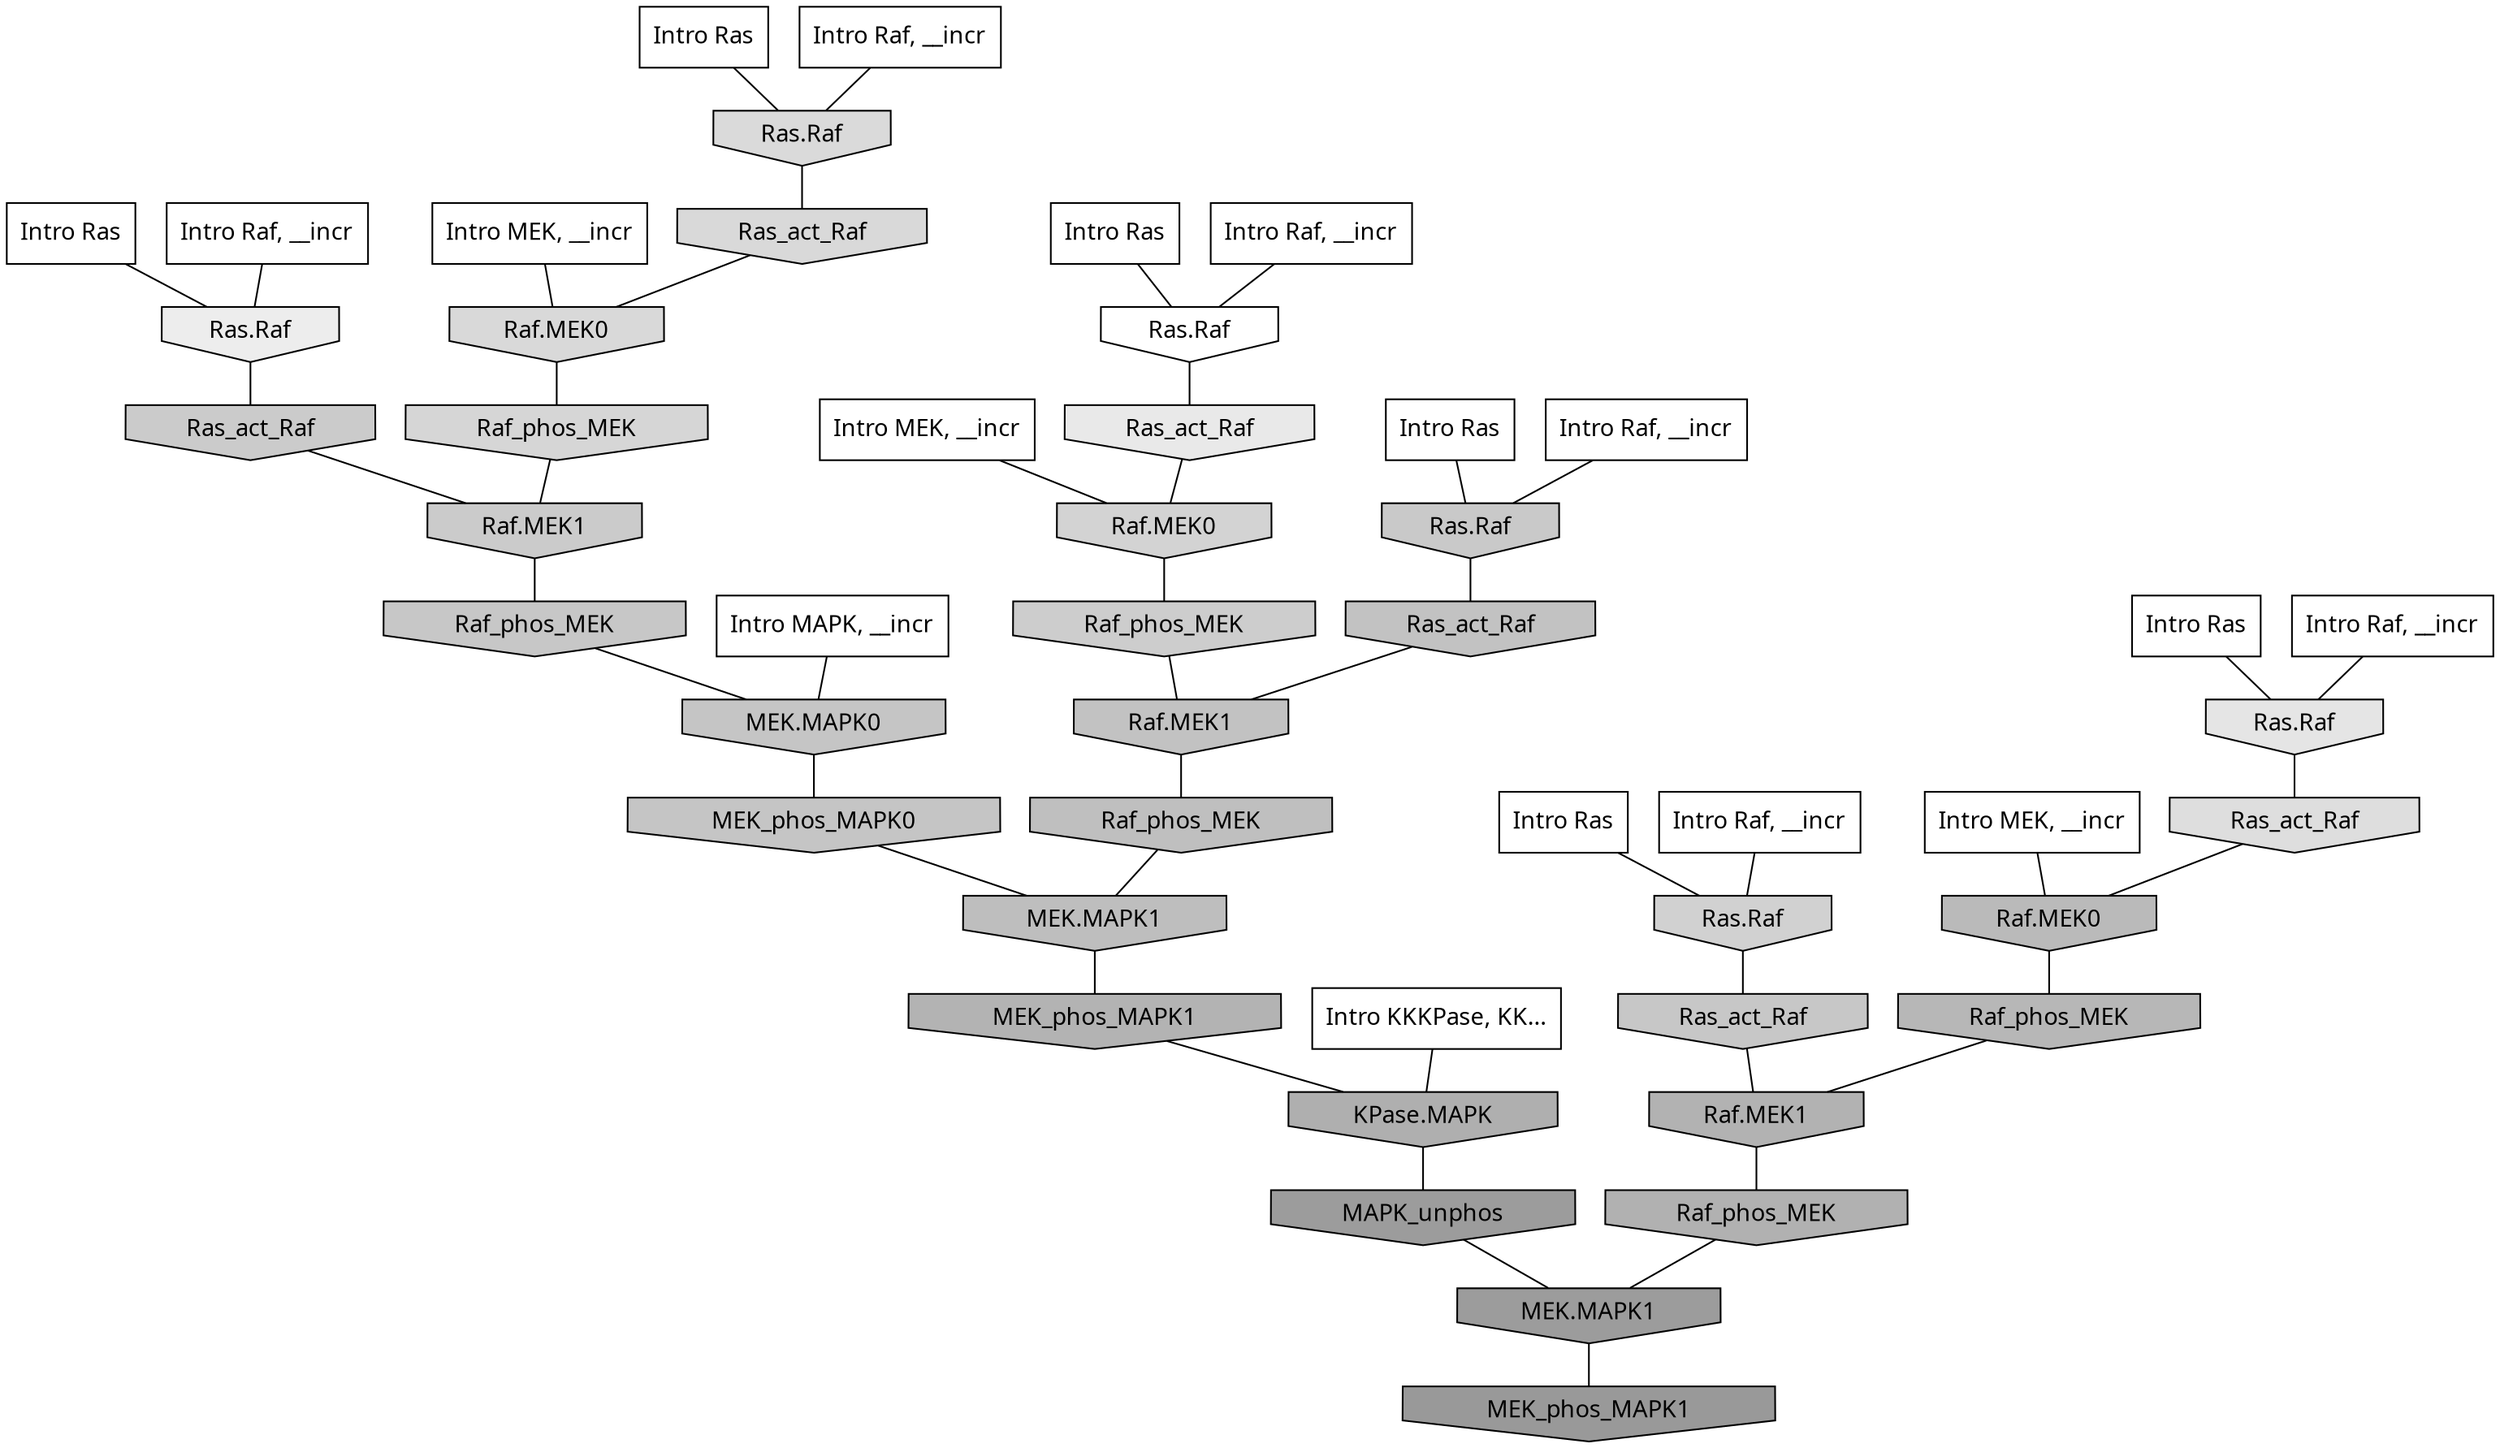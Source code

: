 digraph G{
  rankdir="TB";
  ranksep=0.30;
  node [fontname="CMU Serif"];
  edge [fontname="CMU Serif"];
  
  19 [label="Intro Ras", shape=rectangle, style=filled, fillcolor="0.000 0.000 1.000"]
  
  21 [label="Intro Ras", shape=rectangle, style=filled, fillcolor="0.000 0.000 1.000"]
  
  38 [label="Intro Ras", shape=rectangle, style=filled, fillcolor="0.000 0.000 1.000"]
  
  54 [label="Intro Ras", shape=rectangle, style=filled, fillcolor="0.000 0.000 1.000"]
  
  64 [label="Intro Ras", shape=rectangle, style=filled, fillcolor="0.000 0.000 1.000"]
  
  82 [label="Intro Ras", shape=rectangle, style=filled, fillcolor="0.000 0.000 1.000"]
  
  203 [label="Intro Raf, __incr", shape=rectangle, style=filled, fillcolor="0.000 0.000 1.000"]
  
  408 [label="Intro Raf, __incr", shape=rectangle, style=filled, fillcolor="0.000 0.000 1.000"]
  
  484 [label="Intro Raf, __incr", shape=rectangle, style=filled, fillcolor="0.000 0.000 1.000"]
  
  699 [label="Intro Raf, __incr", shape=rectangle, style=filled, fillcolor="0.000 0.000 1.000"]
  
  710 [label="Intro Raf, __incr", shape=rectangle, style=filled, fillcolor="0.000 0.000 1.000"]
  
  1091 [label="Intro Raf, __incr", shape=rectangle, style=filled, fillcolor="0.000 0.000 1.000"]
  
  1360 [label="Intro MEK, __incr", shape=rectangle, style=filled, fillcolor="0.000 0.000 1.000"]
  
  1964 [label="Intro MEK, __incr", shape=rectangle, style=filled, fillcolor="0.000 0.000 1.000"]
  
  1996 [label="Intro MEK, __incr", shape=rectangle, style=filled, fillcolor="0.000 0.000 1.000"]
  
  2324 [label="Intro MAPK, __incr", shape=rectangle, style=filled, fillcolor="0.000 0.000 1.000"]
  
  3115 [label="Intro KKKPase, KK...", shape=rectangle, style=filled, fillcolor="0.000 0.000 1.000"]
  
  3235 [label="Ras.Raf", shape=invhouse, style=filled, fillcolor="0.000 0.000 1.000"]
  
  4227 [label="Ras.Raf", shape=invhouse, style=filled, fillcolor="0.000 0.000 0.928"]
  
  4482 [label="Ras_act_Raf", shape=invhouse, style=filled, fillcolor="0.000 0.000 0.914"]
  
  4812 [label="Ras.Raf", shape=invhouse, style=filled, fillcolor="0.000 0.000 0.897"]
  
  5395 [label="Ras_act_Raf", shape=invhouse, style=filled, fillcolor="0.000 0.000 0.870"]
  
  5775 [label="Ras.Raf", shape=invhouse, style=filled, fillcolor="0.000 0.000 0.852"]
  
  5879 [label="Ras_act_Raf", shape=invhouse, style=filled, fillcolor="0.000 0.000 0.848"]
  
  5882 [label="Raf.MEK0", shape=invhouse, style=filled, fillcolor="0.000 0.000 0.848"]
  
  6077 [label="Raf_phos_MEK", shape=invhouse, style=filled, fillcolor="0.000 0.000 0.839"]
  
  6384 [label="Raf.MEK0", shape=invhouse, style=filled, fillcolor="0.000 0.000 0.828"]
  
  6748 [label="Ras.Raf", shape=invhouse, style=filled, fillcolor="0.000 0.000 0.817"]
  
  7240 [label="Raf_phos_MEK", shape=invhouse, style=filled, fillcolor="0.000 0.000 0.803"]
  
  7633 [label="Ras_act_Raf", shape=invhouse, style=filled, fillcolor="0.000 0.000 0.793"]
  
  7635 [label="Raf.MEK1", shape=invhouse, style=filled, fillcolor="0.000 0.000 0.793"]
  
  7893 [label="Ras.Raf", shape=invhouse, style=filled, fillcolor="0.000 0.000 0.786"]
  
  8179 [label="Ras_act_Raf", shape=invhouse, style=filled, fillcolor="0.000 0.000 0.780"]
  
  8254 [label="Raf_phos_MEK", shape=invhouse, style=filled, fillcolor="0.000 0.000 0.778"]
  
  8507 [label="MEK.MAPK0", shape=invhouse, style=filled, fillcolor="0.000 0.000 0.772"]
  
  8574 [label="MEK_phos_MAPK0", shape=invhouse, style=filled, fillcolor="0.000 0.000 0.770"]
  
  9018 [label="Ras_act_Raf", shape=invhouse, style=filled, fillcolor="0.000 0.000 0.759"]
  
  9020 [label="Raf.MEK1", shape=invhouse, style=filled, fillcolor="0.000 0.000 0.759"]
  
  9537 [label="Raf_phos_MEK", shape=invhouse, style=filled, fillcolor="0.000 0.000 0.750"]
  
  9777 [label="MEK.MAPK1", shape=invhouse, style=filled, fillcolor="0.000 0.000 0.745"]
  
  10769 [label="Raf.MEK0", shape=invhouse, style=filled, fillcolor="0.000 0.000 0.728"]
  
  11571 [label="Raf_phos_MEK", shape=invhouse, style=filled, fillcolor="0.000 0.000 0.716"]
  
  12666 [label="MEK_phos_MAPK1", shape=invhouse, style=filled, fillcolor="0.000 0.000 0.701"]
  
  13063 [label="Raf.MEK1", shape=invhouse, style=filled, fillcolor="0.000 0.000 0.696"]
  
  13298 [label="Raf_phos_MEK", shape=invhouse, style=filled, fillcolor="0.000 0.000 0.693"]
  
  13780 [label="KPase.MAPK", shape=invhouse, style=filled, fillcolor="0.000 0.000 0.687"]
  
  17996 [label="MAPK_unphos", shape=invhouse, style=filled, fillcolor="0.000 0.000 0.611"]
  
  17997 [label="MEK.MAPK1", shape=invhouse, style=filled, fillcolor="0.000 0.000 0.611"]
  
  18340 [label="MEK_phos_MAPK1", shape=invhouse, style=filled, fillcolor="0.000 0.000 0.600"]
  
  
  17997 -> 18340 [dir=none, color="0.000 0.000 0.000"] 
  17996 -> 17997 [dir=none, color="0.000 0.000 0.000"] 
  13780 -> 17996 [dir=none, color="0.000 0.000 0.000"] 
  13298 -> 17997 [dir=none, color="0.000 0.000 0.000"] 
  13063 -> 13298 [dir=none, color="0.000 0.000 0.000"] 
  12666 -> 13780 [dir=none, color="0.000 0.000 0.000"] 
  11571 -> 13063 [dir=none, color="0.000 0.000 0.000"] 
  10769 -> 11571 [dir=none, color="0.000 0.000 0.000"] 
  9777 -> 12666 [dir=none, color="0.000 0.000 0.000"] 
  9537 -> 9777 [dir=none, color="0.000 0.000 0.000"] 
  9020 -> 9537 [dir=none, color="0.000 0.000 0.000"] 
  9018 -> 9020 [dir=none, color="0.000 0.000 0.000"] 
  8574 -> 9777 [dir=none, color="0.000 0.000 0.000"] 
  8507 -> 8574 [dir=none, color="0.000 0.000 0.000"] 
  8254 -> 8507 [dir=none, color="0.000 0.000 0.000"] 
  8179 -> 13063 [dir=none, color="0.000 0.000 0.000"] 
  7893 -> 9018 [dir=none, color="0.000 0.000 0.000"] 
  7635 -> 8254 [dir=none, color="0.000 0.000 0.000"] 
  7633 -> 7635 [dir=none, color="0.000 0.000 0.000"] 
  7240 -> 9020 [dir=none, color="0.000 0.000 0.000"] 
  6748 -> 8179 [dir=none, color="0.000 0.000 0.000"] 
  6384 -> 7240 [dir=none, color="0.000 0.000 0.000"] 
  6077 -> 7635 [dir=none, color="0.000 0.000 0.000"] 
  5882 -> 6077 [dir=none, color="0.000 0.000 0.000"] 
  5879 -> 5882 [dir=none, color="0.000 0.000 0.000"] 
  5775 -> 5879 [dir=none, color="0.000 0.000 0.000"] 
  5395 -> 10769 [dir=none, color="0.000 0.000 0.000"] 
  4812 -> 5395 [dir=none, color="0.000 0.000 0.000"] 
  4482 -> 6384 [dir=none, color="0.000 0.000 0.000"] 
  4227 -> 7633 [dir=none, color="0.000 0.000 0.000"] 
  3235 -> 4482 [dir=none, color="0.000 0.000 0.000"] 
  3115 -> 13780 [dir=none, color="0.000 0.000 0.000"] 
  2324 -> 8507 [dir=none, color="0.000 0.000 0.000"] 
  1996 -> 5882 [dir=none, color="0.000 0.000 0.000"] 
  1964 -> 10769 [dir=none, color="0.000 0.000 0.000"] 
  1360 -> 6384 [dir=none, color="0.000 0.000 0.000"] 
  1091 -> 4227 [dir=none, color="0.000 0.000 0.000"] 
  710 -> 5775 [dir=none, color="0.000 0.000 0.000"] 
  699 -> 3235 [dir=none, color="0.000 0.000 0.000"] 
  484 -> 6748 [dir=none, color="0.000 0.000 0.000"] 
  408 -> 4812 [dir=none, color="0.000 0.000 0.000"] 
  203 -> 7893 [dir=none, color="0.000 0.000 0.000"] 
  82 -> 3235 [dir=none, color="0.000 0.000 0.000"] 
  64 -> 5775 [dir=none, color="0.000 0.000 0.000"] 
  54 -> 7893 [dir=none, color="0.000 0.000 0.000"] 
  38 -> 6748 [dir=none, color="0.000 0.000 0.000"] 
  21 -> 4812 [dir=none, color="0.000 0.000 0.000"] 
  19 -> 4227 [dir=none, color="0.000 0.000 0.000"] 
  
  }
